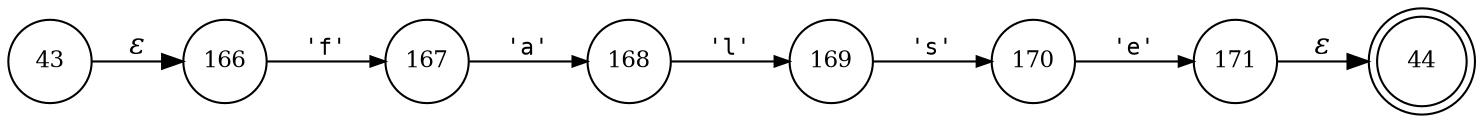 digraph ATN {
rankdir=LR;
s44[fontsize=11, label="44", shape=doublecircle, fixedsize=true, width=.6];
s166[fontsize=11,label="166", shape=circle, fixedsize=true, width=.55, peripheries=1];
s167[fontsize=11,label="167", shape=circle, fixedsize=true, width=.55, peripheries=1];
s168[fontsize=11,label="168", shape=circle, fixedsize=true, width=.55, peripheries=1];
s169[fontsize=11,label="169", shape=circle, fixedsize=true, width=.55, peripheries=1];
s170[fontsize=11,label="170", shape=circle, fixedsize=true, width=.55, peripheries=1];
s43[fontsize=11,label="43", shape=circle, fixedsize=true, width=.55, peripheries=1];
s171[fontsize=11,label="171", shape=circle, fixedsize=true, width=.55, peripheries=1];
s43 -> s166 [fontname="Times-Italic", label="&epsilon;"];
s166 -> s167 [fontsize=11, fontname="Courier", arrowsize=.7, label = "'f'", arrowhead = normal];
s167 -> s168 [fontsize=11, fontname="Courier", arrowsize=.7, label = "'a'", arrowhead = normal];
s168 -> s169 [fontsize=11, fontname="Courier", arrowsize=.7, label = "'l'", arrowhead = normal];
s169 -> s170 [fontsize=11, fontname="Courier", arrowsize=.7, label = "'s'", arrowhead = normal];
s170 -> s171 [fontsize=11, fontname="Courier", arrowsize=.7, label = "'e'", arrowhead = normal];
s171 -> s44 [fontname="Times-Italic", label="&epsilon;"];
}